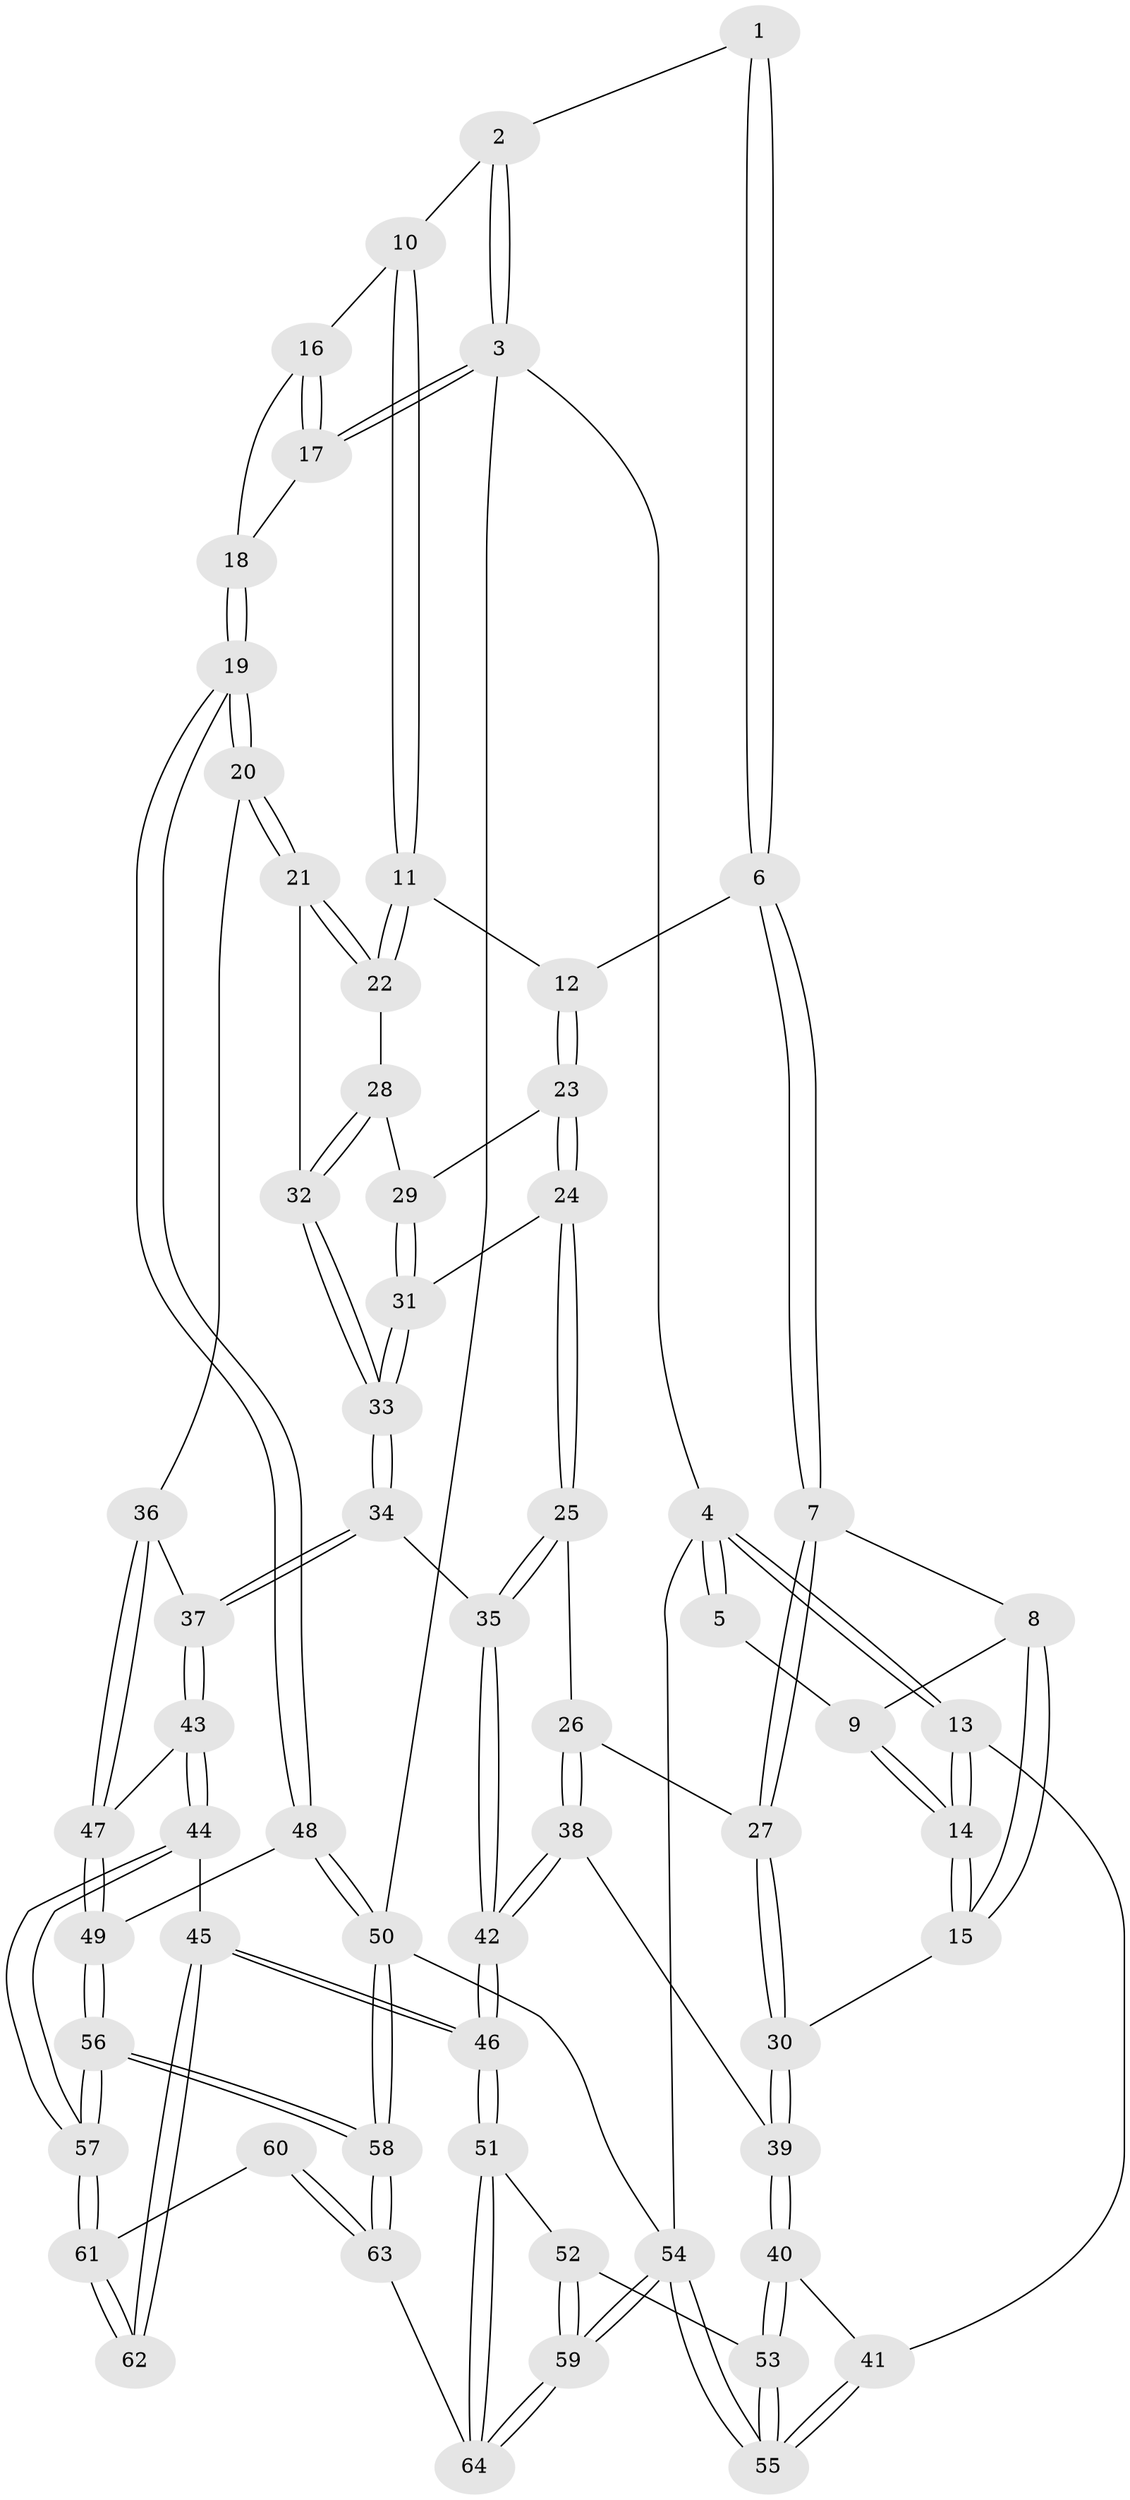 // coarse degree distribution, {2: 0.15, 5: 0.15, 3: 0.25, 4: 0.4, 6: 0.05}
// Generated by graph-tools (version 1.1) at 2025/38/03/04/25 23:38:27]
// undirected, 64 vertices, 157 edges
graph export_dot {
  node [color=gray90,style=filled];
  1 [pos="+0.4097070569195246+0"];
  2 [pos="+0.7718159754546846+0"];
  3 [pos="+1+0"];
  4 [pos="+0+0"];
  5 [pos="+0.17423268175425405+0"];
  6 [pos="+0.4914769770328694+0.12213305365854926"];
  7 [pos="+0.4233813119766052+0.19539632566045884"];
  8 [pos="+0.23273783035709927+0.18576812723081076"];
  9 [pos="+0.16535427060756272+0.10128183673539365"];
  10 [pos="+0.8031577784268912+0.13871248957993446"];
  11 [pos="+0.7825344251226818+0.16229820756678828"];
  12 [pos="+0.5095832614560863+0.13364200043960978"];
  13 [pos="+0+0.3955595382222903"];
  14 [pos="+0+0.37738604264946835"];
  15 [pos="+0.2029556152682369+0.4162928298006935"];
  16 [pos="+0.8752185347365377+0.1306782924642866"];
  17 [pos="+1+0"];
  18 [pos="+1+0.33950926721024793"];
  19 [pos="+1+0.5288652391871407"];
  20 [pos="+0.9970794206127169+0.4851468713354825"];
  21 [pos="+0.8286654032963283+0.32179422010047265"];
  22 [pos="+0.792488264488364+0.24717159165588548"];
  23 [pos="+0.5277180280295827+0.18401498511258155"];
  24 [pos="+0.5445634349428129+0.27423473738434173"];
  25 [pos="+0.5203407327935509+0.48993257731950407"];
  26 [pos="+0.4255983342376729+0.46337937033370746"];
  27 [pos="+0.324377474333161+0.39794502667473525"];
  28 [pos="+0.6763044250130442+0.31613729203969737"];
  29 [pos="+0.6601153947704506+0.31318793299311815"];
  30 [pos="+0.20856206684800763+0.4187959218150562"];
  31 [pos="+0.6158297193131205+0.3395359394556791"];
  32 [pos="+0.6669954814543697+0.4306205374907994"];
  33 [pos="+0.6151884834866554+0.5029105061383335"];
  34 [pos="+0.6084044123461895+0.5171745106902859"];
  35 [pos="+0.5643539149647605+0.5203918360139541"];
  36 [pos="+0.7010570714396119+0.5604906691645518"];
  37 [pos="+0.6889056155971471+0.5602495108522163"];
  38 [pos="+0.33702321179895517+0.6708229434856978"];
  39 [pos="+0.22821210828461452+0.6253662277320643"];
  40 [pos="+0.14337258119428+0.7116856063753814"];
  41 [pos="+0+0.5562162658818719"];
  42 [pos="+0.45015776761512766+0.7930194938990525"];
  43 [pos="+0.6750269093982997+0.7670118370323724"];
  44 [pos="+0.6218527019874517+0.8085199476124717"];
  45 [pos="+0.4883605875890543+0.824920828414304"];
  46 [pos="+0.45396243651423707+0.8186282311819469"];
  47 [pos="+0.8495773254030398+0.7792311597869339"];
  48 [pos="+1+0.5678160301787749"];
  49 [pos="+0.8649080420284023+0.7850958557835916"];
  50 [pos="+1+1"];
  51 [pos="+0.44142968361223317+0.8328344340274921"];
  52 [pos="+0.1784180851952126+0.8255112514904459"];
  53 [pos="+0.14386183725036011+0.7178817591479753"];
  54 [pos="+0+1"];
  55 [pos="+0+1"];
  56 [pos="+0.8354490182803161+1"];
  57 [pos="+0.7963456711659694+1"];
  58 [pos="+0.9149301296352019+1"];
  59 [pos="+0+1"];
  60 [pos="+0.5845134605331618+0.9659841828961203"];
  61 [pos="+0.6796521877929769+0.9712484528111407"];
  62 [pos="+0.5235773040257431+0.8686675248977568"];
  63 [pos="+0.6495286970392111+1"];
  64 [pos="+0.32920090962336257+1"];
  1 -- 2;
  1 -- 6;
  1 -- 6;
  2 -- 3;
  2 -- 3;
  2 -- 10;
  3 -- 4;
  3 -- 17;
  3 -- 17;
  3 -- 50;
  4 -- 5;
  4 -- 5;
  4 -- 13;
  4 -- 13;
  4 -- 54;
  5 -- 9;
  6 -- 7;
  6 -- 7;
  6 -- 12;
  7 -- 8;
  7 -- 27;
  7 -- 27;
  8 -- 9;
  8 -- 15;
  8 -- 15;
  9 -- 14;
  9 -- 14;
  10 -- 11;
  10 -- 11;
  10 -- 16;
  11 -- 12;
  11 -- 22;
  11 -- 22;
  12 -- 23;
  12 -- 23;
  13 -- 14;
  13 -- 14;
  13 -- 41;
  14 -- 15;
  14 -- 15;
  15 -- 30;
  16 -- 17;
  16 -- 17;
  16 -- 18;
  17 -- 18;
  18 -- 19;
  18 -- 19;
  19 -- 20;
  19 -- 20;
  19 -- 48;
  19 -- 48;
  20 -- 21;
  20 -- 21;
  20 -- 36;
  21 -- 22;
  21 -- 22;
  21 -- 32;
  22 -- 28;
  23 -- 24;
  23 -- 24;
  23 -- 29;
  24 -- 25;
  24 -- 25;
  24 -- 31;
  25 -- 26;
  25 -- 35;
  25 -- 35;
  26 -- 27;
  26 -- 38;
  26 -- 38;
  27 -- 30;
  27 -- 30;
  28 -- 29;
  28 -- 32;
  28 -- 32;
  29 -- 31;
  29 -- 31;
  30 -- 39;
  30 -- 39;
  31 -- 33;
  31 -- 33;
  32 -- 33;
  32 -- 33;
  33 -- 34;
  33 -- 34;
  34 -- 35;
  34 -- 37;
  34 -- 37;
  35 -- 42;
  35 -- 42;
  36 -- 37;
  36 -- 47;
  36 -- 47;
  37 -- 43;
  37 -- 43;
  38 -- 39;
  38 -- 42;
  38 -- 42;
  39 -- 40;
  39 -- 40;
  40 -- 41;
  40 -- 53;
  40 -- 53;
  41 -- 55;
  41 -- 55;
  42 -- 46;
  42 -- 46;
  43 -- 44;
  43 -- 44;
  43 -- 47;
  44 -- 45;
  44 -- 57;
  44 -- 57;
  45 -- 46;
  45 -- 46;
  45 -- 62;
  45 -- 62;
  46 -- 51;
  46 -- 51;
  47 -- 49;
  47 -- 49;
  48 -- 49;
  48 -- 50;
  48 -- 50;
  49 -- 56;
  49 -- 56;
  50 -- 58;
  50 -- 58;
  50 -- 54;
  51 -- 52;
  51 -- 64;
  51 -- 64;
  52 -- 53;
  52 -- 59;
  52 -- 59;
  53 -- 55;
  53 -- 55;
  54 -- 55;
  54 -- 55;
  54 -- 59;
  54 -- 59;
  56 -- 57;
  56 -- 57;
  56 -- 58;
  56 -- 58;
  57 -- 61;
  57 -- 61;
  58 -- 63;
  58 -- 63;
  59 -- 64;
  59 -- 64;
  60 -- 61;
  60 -- 63;
  60 -- 63;
  61 -- 62;
  61 -- 62;
  63 -- 64;
}
